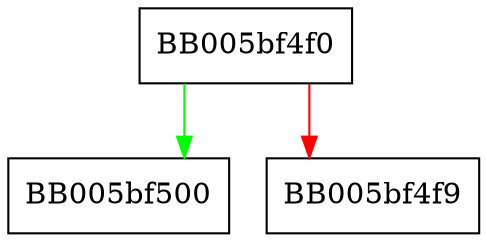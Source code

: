 digraph get_tmp_evp_method_store {
  node [shape="box"];
  graph [splines=ortho];
  BB005bf4f0 -> BB005bf500 [color="green"];
  BB005bf4f0 -> BB005bf4f9 [color="red"];
}